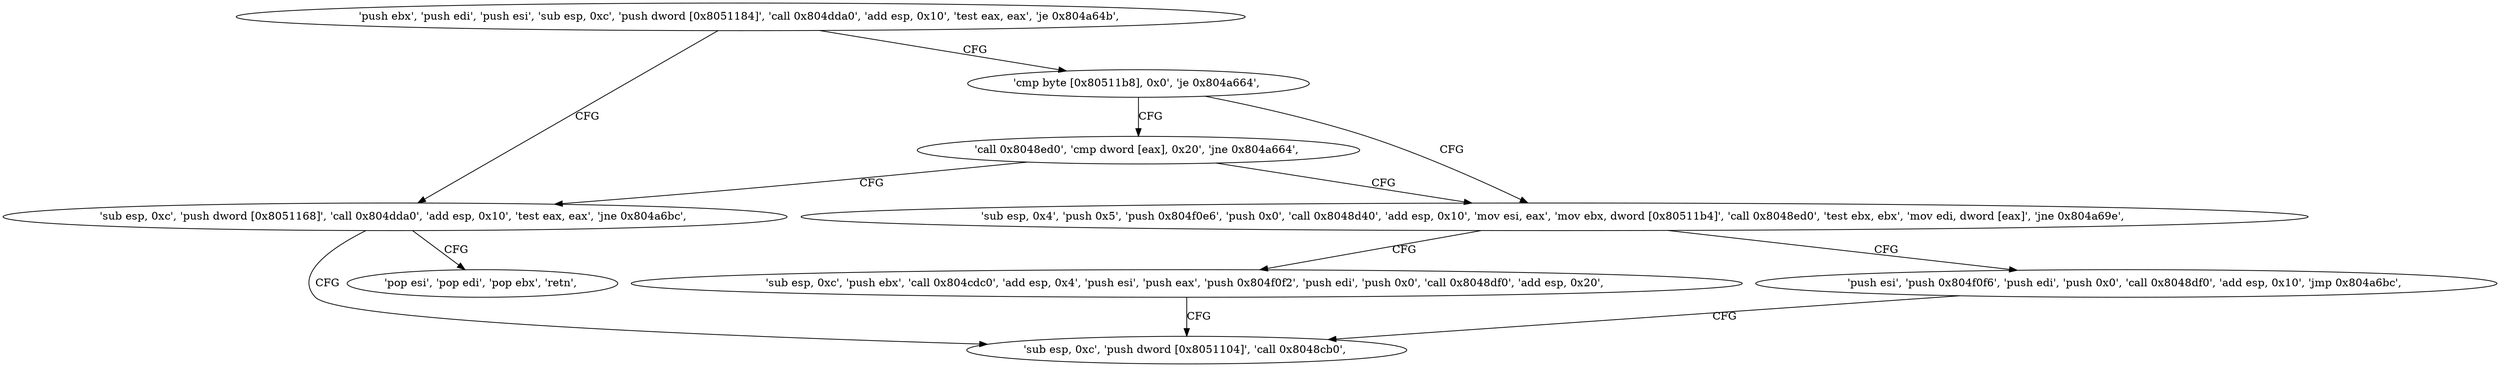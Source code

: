 digraph "func" {
"134522400" [label = "'push ebx', 'push edi', 'push esi', 'sub esp, 0xc', 'push dword [0x8051184]', 'call 0x804dda0', 'add esp, 0x10', 'test eax, eax', 'je 0x804a64b', " ]
"134522443" [label = "'sub esp, 0xc', 'push dword [0x8051168]', 'call 0x804dda0', 'add esp, 0x10', 'test eax, eax', 'jne 0x804a6bc', " ]
"134522424" [label = "'cmp byte [0x80511b8], 0x0', 'je 0x804a664', " ]
"134522556" [label = "'sub esp, 0xc', 'push dword [0x8051104]', 'call 0x8048cb0', " ]
"134522464" [label = "'pop esi', 'pop edi', 'pop ebx', 'retn', " ]
"134522468" [label = "'sub esp, 0x4', 'push 0x5', 'push 0x804f0e6', 'push 0x0', 'call 0x8048d40', 'add esp, 0x10', 'mov esi, eax', 'mov ebx, dword [0x80511b4]', 'call 0x8048ed0', 'test ebx, ebx', 'mov edi, dword [eax]', 'jne 0x804a69e', " ]
"134522433" [label = "'call 0x8048ed0', 'cmp dword [eax], 0x20', 'jne 0x804a664', " ]
"134522526" [label = "'sub esp, 0xc', 'push ebx', 'call 0x804cdc0', 'add esp, 0x4', 'push esi', 'push eax', 'push 0x804f0f2', 'push edi', 'push 0x0', 'call 0x8048df0', 'add esp, 0x20', " ]
"134522507" [label = "'push esi', 'push 0x804f0f6', 'push edi', 'push 0x0', 'call 0x8048df0', 'add esp, 0x10', 'jmp 0x804a6bc', " ]
"134522400" -> "134522443" [ label = "CFG" ]
"134522400" -> "134522424" [ label = "CFG" ]
"134522443" -> "134522556" [ label = "CFG" ]
"134522443" -> "134522464" [ label = "CFG" ]
"134522424" -> "134522468" [ label = "CFG" ]
"134522424" -> "134522433" [ label = "CFG" ]
"134522468" -> "134522526" [ label = "CFG" ]
"134522468" -> "134522507" [ label = "CFG" ]
"134522433" -> "134522468" [ label = "CFG" ]
"134522433" -> "134522443" [ label = "CFG" ]
"134522526" -> "134522556" [ label = "CFG" ]
"134522507" -> "134522556" [ label = "CFG" ]
}
